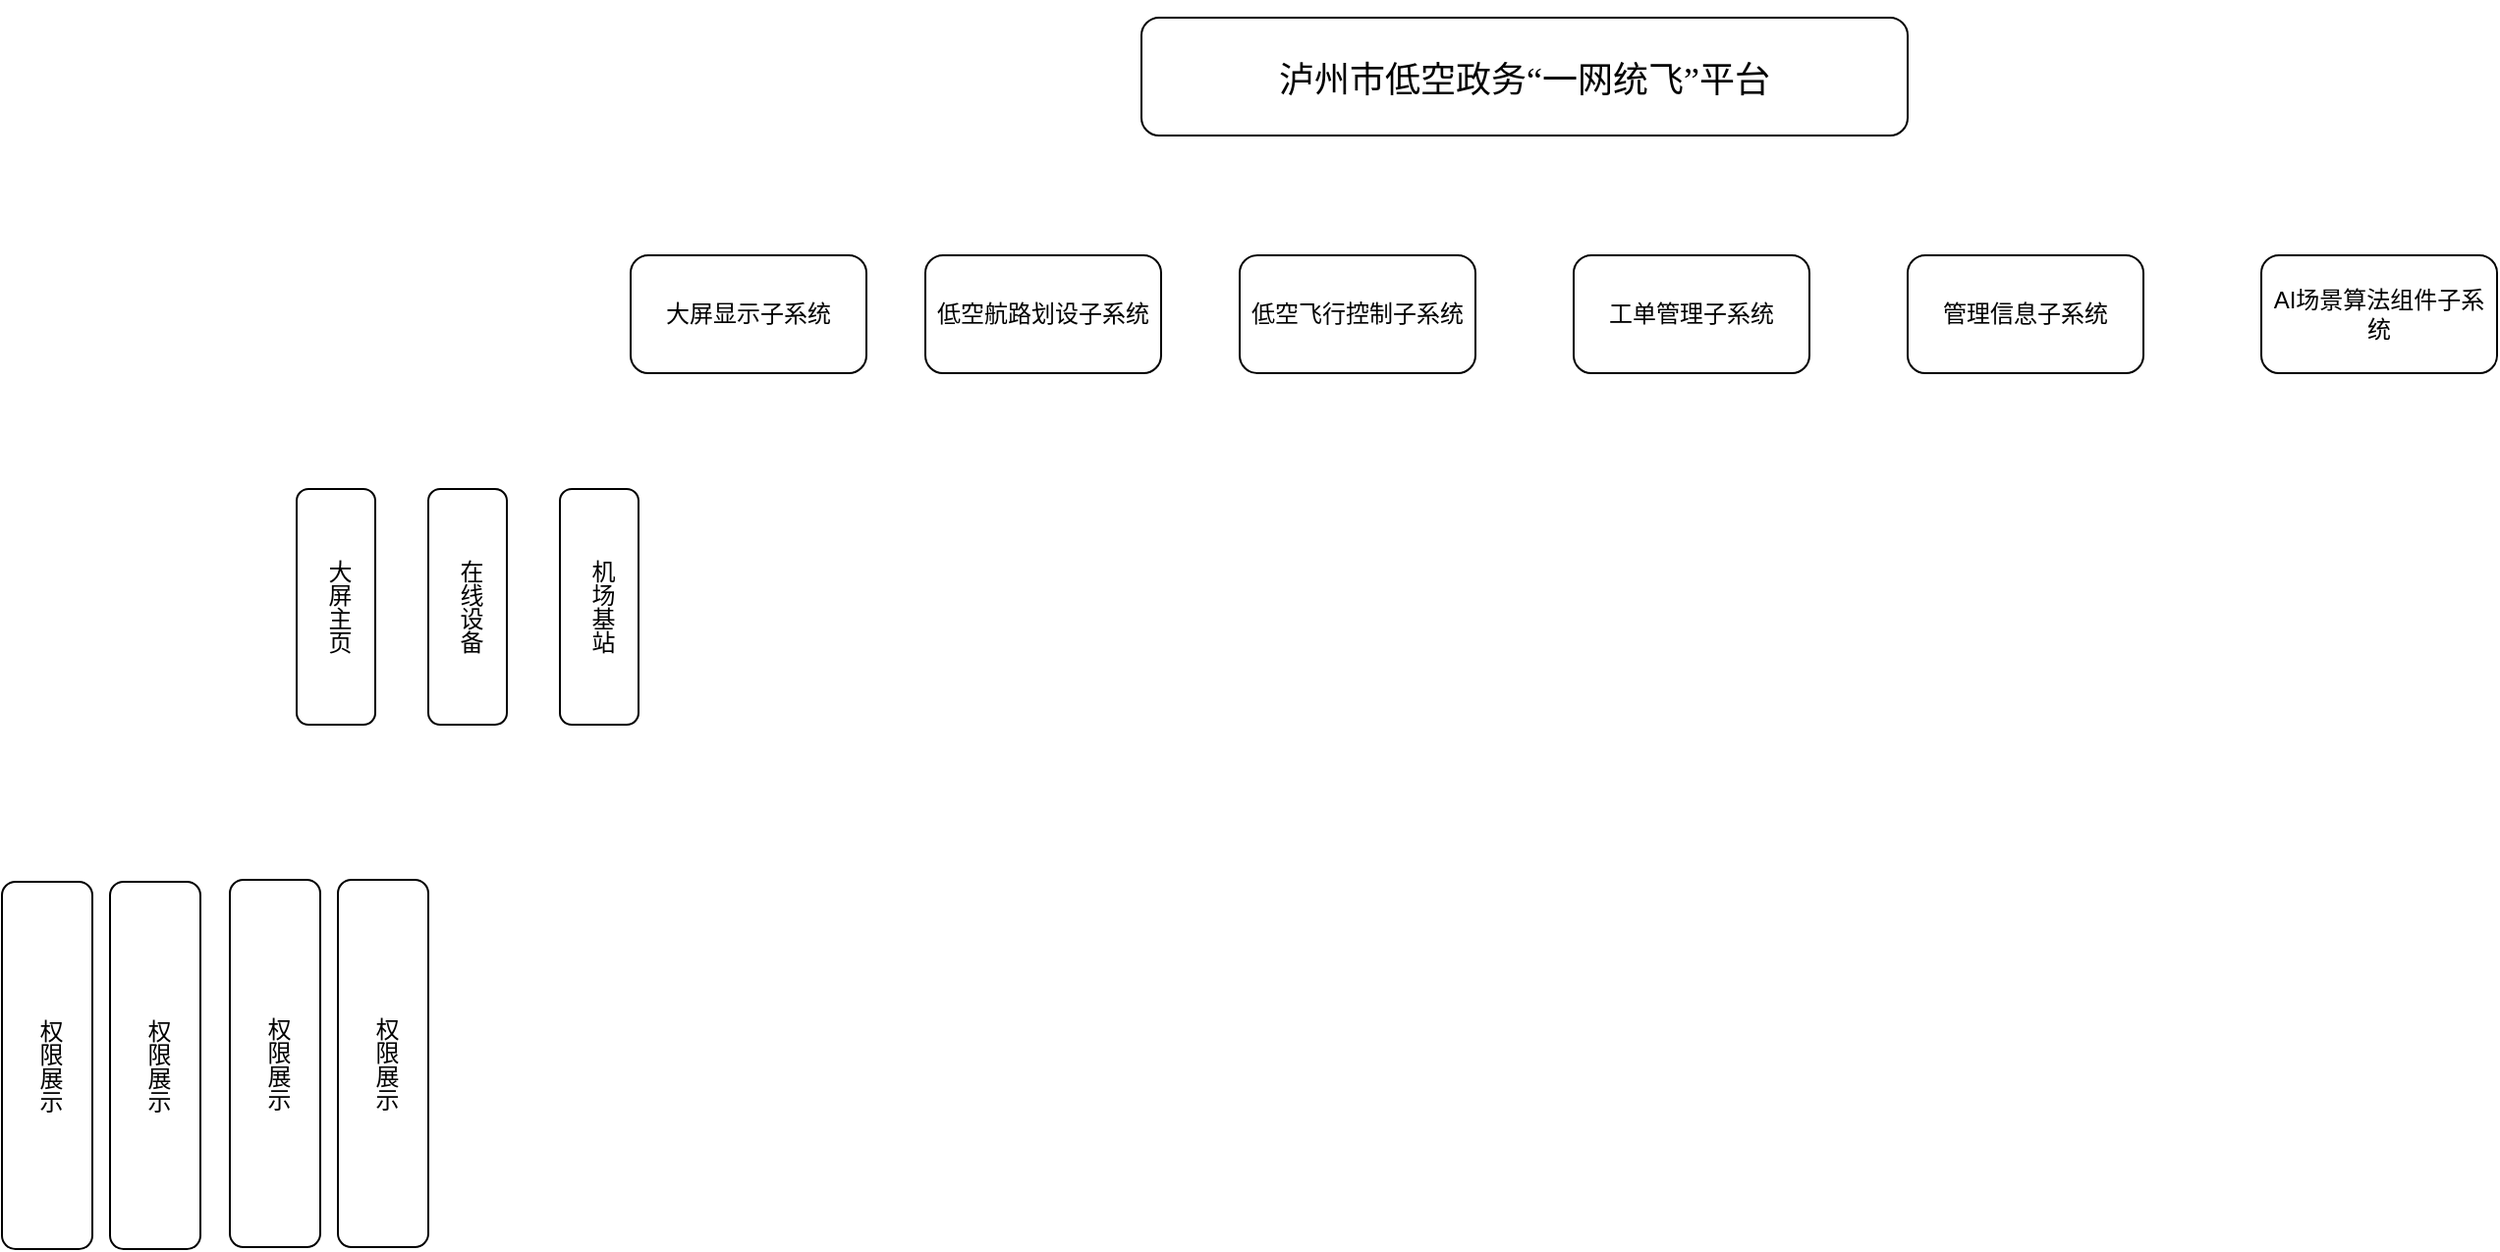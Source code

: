 <mxfile version="28.2.5">
  <diagram name="第 1 页" id="KLXsUkDyBYf1RGe1IkaH">
    <mxGraphModel dx="2061" dy="815" grid="1" gridSize="10" guides="1" tooltips="1" connect="1" arrows="1" fold="1" page="1" pageScale="1" pageWidth="827" pageHeight="1169" math="0" shadow="0">
      <root>
        <mxCell id="0" />
        <mxCell id="1" parent="0" />
        <mxCell id="CcnEAllUlsCNX368QIHx-1" value="&lt;p style=&quot;line-height: 35pt;&quot; align=&quot;center&quot; class=&quot;16&quot;&gt;&lt;span style=&quot;font-family: 方正小标宋简体;&quot;&gt;&lt;font style=&quot;font-size: 18px;&quot;&gt;&lt;font style=&quot;&quot; face=&quot;方正小标宋简体&quot;&gt;泸州市低空政务&lt;/font&gt;&lt;font style=&quot;&quot; face=&quot;方正小标宋简体&quot;&gt;“一网统飞”平台&lt;/font&gt;&lt;/font&gt;&lt;/span&gt;&lt;span style=&quot;mso-spacerun:&#39;yes&#39;;font-family:方正小标宋简体;mso-ascii-font-family:&#39;Times New Roman&#39;;&lt;br/&gt;mso-hansi-font-family:&#39;Times New Roman&#39;;mso-bidi-font-family:&#39;Times New Roman&#39;;font-size:24.0pt;&quot;&gt;&lt;/span&gt;&lt;/p&gt;" style="rounded=1;whiteSpace=wrap;html=1;" vertex="1" parent="1">
          <mxGeometry x="200" y="60" width="390" height="60" as="geometry" />
        </mxCell>
        <mxCell id="CcnEAllUlsCNX368QIHx-4" value="低空航路划设子系统" style="rounded=1;whiteSpace=wrap;html=1;" vertex="1" parent="1">
          <mxGeometry x="90" y="181" width="120" height="60" as="geometry" />
        </mxCell>
        <mxCell id="CcnEAllUlsCNX368QIHx-5" value="AI场景算法组件子系统" style="rounded=1;whiteSpace=wrap;html=1;" vertex="1" parent="1">
          <mxGeometry x="770" y="181" width="120" height="60" as="geometry" />
        </mxCell>
        <mxCell id="CcnEAllUlsCNX368QIHx-6" value="大屏显示子系统" style="rounded=1;whiteSpace=wrap;html=1;" vertex="1" parent="1">
          <mxGeometry x="-60" y="181" width="120" height="60" as="geometry" />
        </mxCell>
        <mxCell id="CcnEAllUlsCNX368QIHx-8" value="管理信息子系统" style="rounded=1;whiteSpace=wrap;html=1;" vertex="1" parent="1">
          <mxGeometry x="590" y="181" width="120" height="60" as="geometry" />
        </mxCell>
        <mxCell id="CcnEAllUlsCNX368QIHx-9" value="工单管理子系统" style="rounded=1;whiteSpace=wrap;html=1;" vertex="1" parent="1">
          <mxGeometry x="420" y="181" width="120" height="60" as="geometry" />
        </mxCell>
        <mxCell id="CcnEAllUlsCNX368QIHx-10" value="低空飞行控制子系统" style="rounded=1;whiteSpace=wrap;html=1;" vertex="1" parent="1">
          <mxGeometry x="250" y="181" width="120" height="60" as="geometry" />
        </mxCell>
        <mxCell id="CcnEAllUlsCNX368QIHx-11" value="大屏主页" style="rounded=1;whiteSpace=wrap;html=1;textDirection=vertical-lr;horizontal=1;" vertex="1" parent="1">
          <mxGeometry x="-230" y="300" width="40" height="120" as="geometry" />
        </mxCell>
        <mxCell id="CcnEAllUlsCNX368QIHx-12" value="在线设备" style="rounded=1;whiteSpace=wrap;html=1;textDirection=vertical-lr;" vertex="1" parent="1">
          <mxGeometry x="-163" y="300" width="40" height="120" as="geometry" />
        </mxCell>
        <mxCell id="CcnEAllUlsCNX368QIHx-13" value="机场基站" style="rounded=1;whiteSpace=wrap;html=1;textDirection=vertical-lr;" vertex="1" parent="1">
          <mxGeometry x="-96" y="300" width="40" height="120" as="geometry" />
        </mxCell>
        <mxCell id="CcnEAllUlsCNX368QIHx-14" value="权限展示" style="rounded=1;whiteSpace=wrap;html=1;horizontal=1;textDirection=vertical-lr;" vertex="1" parent="1">
          <mxGeometry x="-380" y="500" width="46" height="187" as="geometry" />
        </mxCell>
        <mxCell id="CcnEAllUlsCNX368QIHx-17" value="权限展示" style="rounded=1;whiteSpace=wrap;html=1;horizontal=1;textDirection=vertical-lr;" vertex="1" parent="1">
          <mxGeometry x="-325" y="500" width="46" height="187" as="geometry" />
        </mxCell>
        <mxCell id="CcnEAllUlsCNX368QIHx-18" value="权限展示" style="rounded=1;whiteSpace=wrap;html=1;horizontal=1;textDirection=vertical-lr;" vertex="1" parent="1">
          <mxGeometry x="-264" y="499" width="46" height="187" as="geometry" />
        </mxCell>
        <mxCell id="CcnEAllUlsCNX368QIHx-19" value="权限展示" style="rounded=1;whiteSpace=wrap;html=1;horizontal=1;textDirection=vertical-lr;" vertex="1" parent="1">
          <mxGeometry x="-209" y="499" width="46" height="187" as="geometry" />
        </mxCell>
      </root>
    </mxGraphModel>
  </diagram>
</mxfile>

